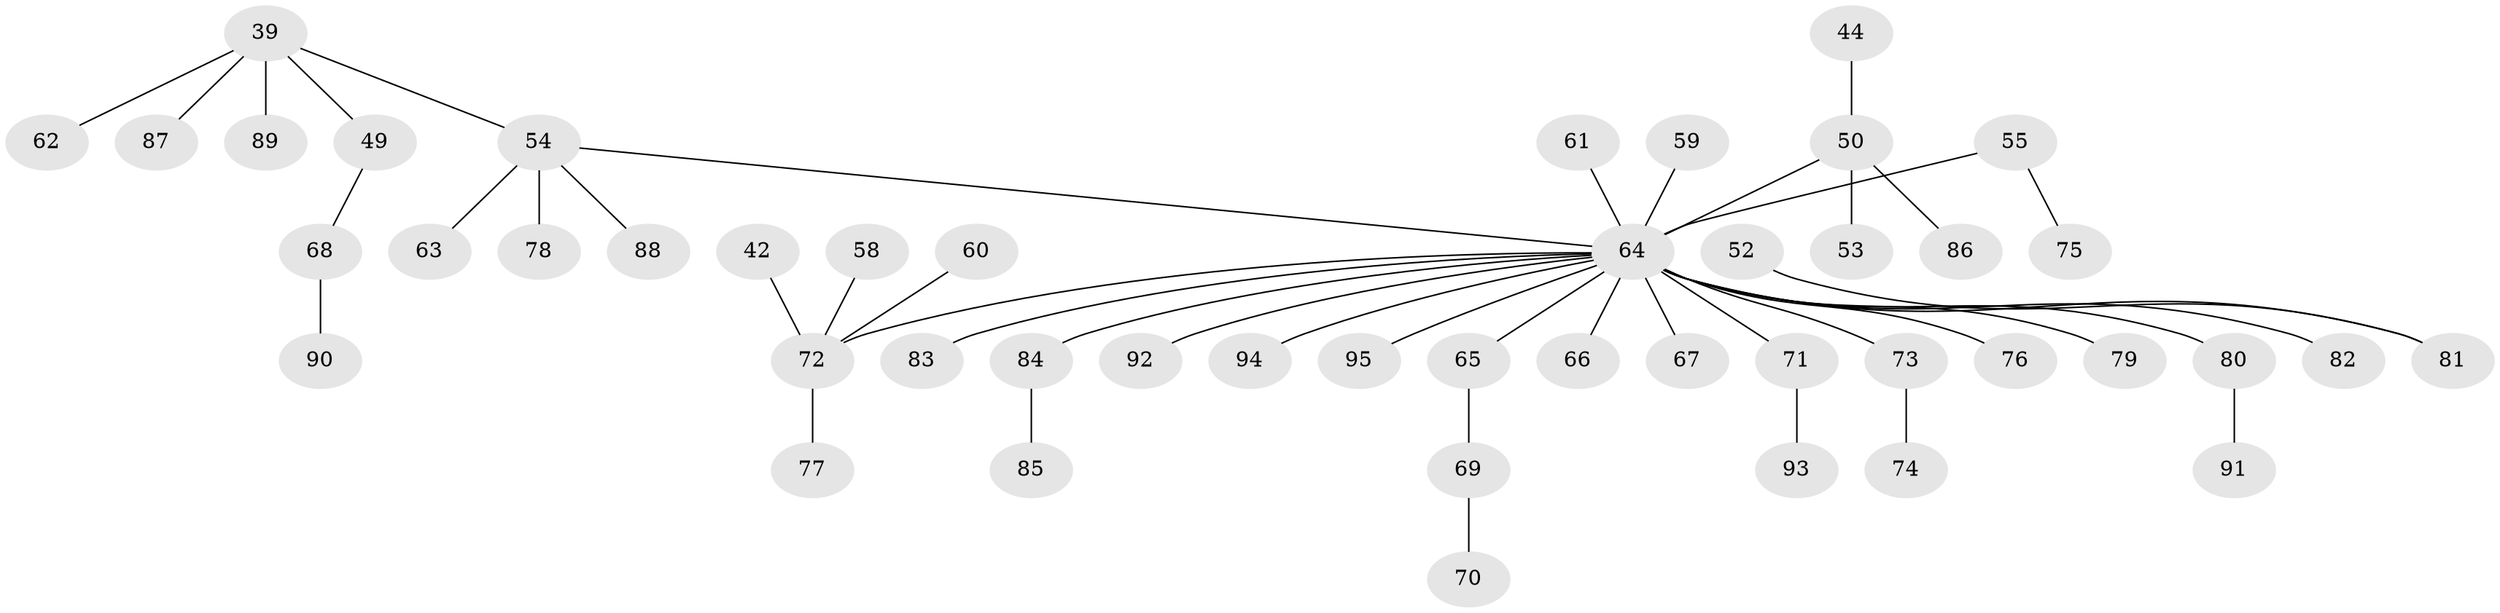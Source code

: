 // original degree distribution, {5: 0.021052631578947368, 2: 0.23157894736842105, 3: 0.17894736842105263, 6: 0.010526315789473684, 1: 0.49473684210526314, 4: 0.042105263157894736, 7: 0.021052631578947368}
// Generated by graph-tools (version 1.1) at 2025/52/03/09/25 04:52:26]
// undirected, 47 vertices, 46 edges
graph export_dot {
graph [start="1"]
  node [color=gray90,style=filled];
  39 [super="+36+38"];
  42;
  44;
  49;
  50 [super="+6+33+32+28"];
  52;
  53;
  54 [super="+48"];
  55;
  58;
  59;
  60;
  61;
  62;
  63;
  64 [super="+8+23+47+56+45+57+51"];
  65;
  66;
  67;
  68;
  69;
  70;
  71;
  72 [super="+24+41"];
  73;
  74;
  75;
  76;
  77;
  78;
  79;
  80;
  81 [super="+37"];
  82;
  83;
  84;
  85;
  86;
  87;
  88;
  89;
  90;
  91;
  92;
  93;
  94;
  95;
  39 -- 49;
  39 -- 87;
  39 -- 89;
  39 -- 62;
  39 -- 54;
  42 -- 72;
  44 -- 50;
  49 -- 68;
  50 -- 53;
  50 -- 86;
  50 -- 64;
  52 -- 81;
  54 -- 88;
  54 -- 78;
  54 -- 63;
  54 -- 64;
  55 -- 75;
  55 -- 64;
  58 -- 72;
  59 -- 64;
  60 -- 72;
  61 -- 64;
  64 -- 84;
  64 -- 72;
  64 -- 73;
  64 -- 65;
  64 -- 83;
  64 -- 92;
  64 -- 95;
  64 -- 66;
  64 -- 67;
  64 -- 71;
  64 -- 76;
  64 -- 79;
  64 -- 80;
  64 -- 81;
  64 -- 82;
  64 -- 94;
  65 -- 69;
  68 -- 90;
  69 -- 70;
  71 -- 93;
  72 -- 77;
  73 -- 74;
  80 -- 91;
  84 -- 85;
}
